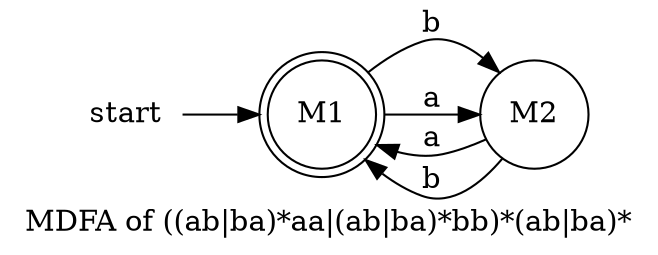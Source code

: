 digraph
  G { label="MDFA of ((ab|ba)*aa|(ab|ba)*bb)*(ab|ba)*";
 
rankdir=LR
start[shape =none]
start ->node_1
node_1 [label="M1", shape = doublecircle]
node_1 -> node_2 [label ="b"]
node_1 -> node_2 [label ="a"]
node_2 [label="M2", shape = circle]
node_2 -> node_1 [label ="a"]
node_2 -> node_1 [label ="b"]
}
